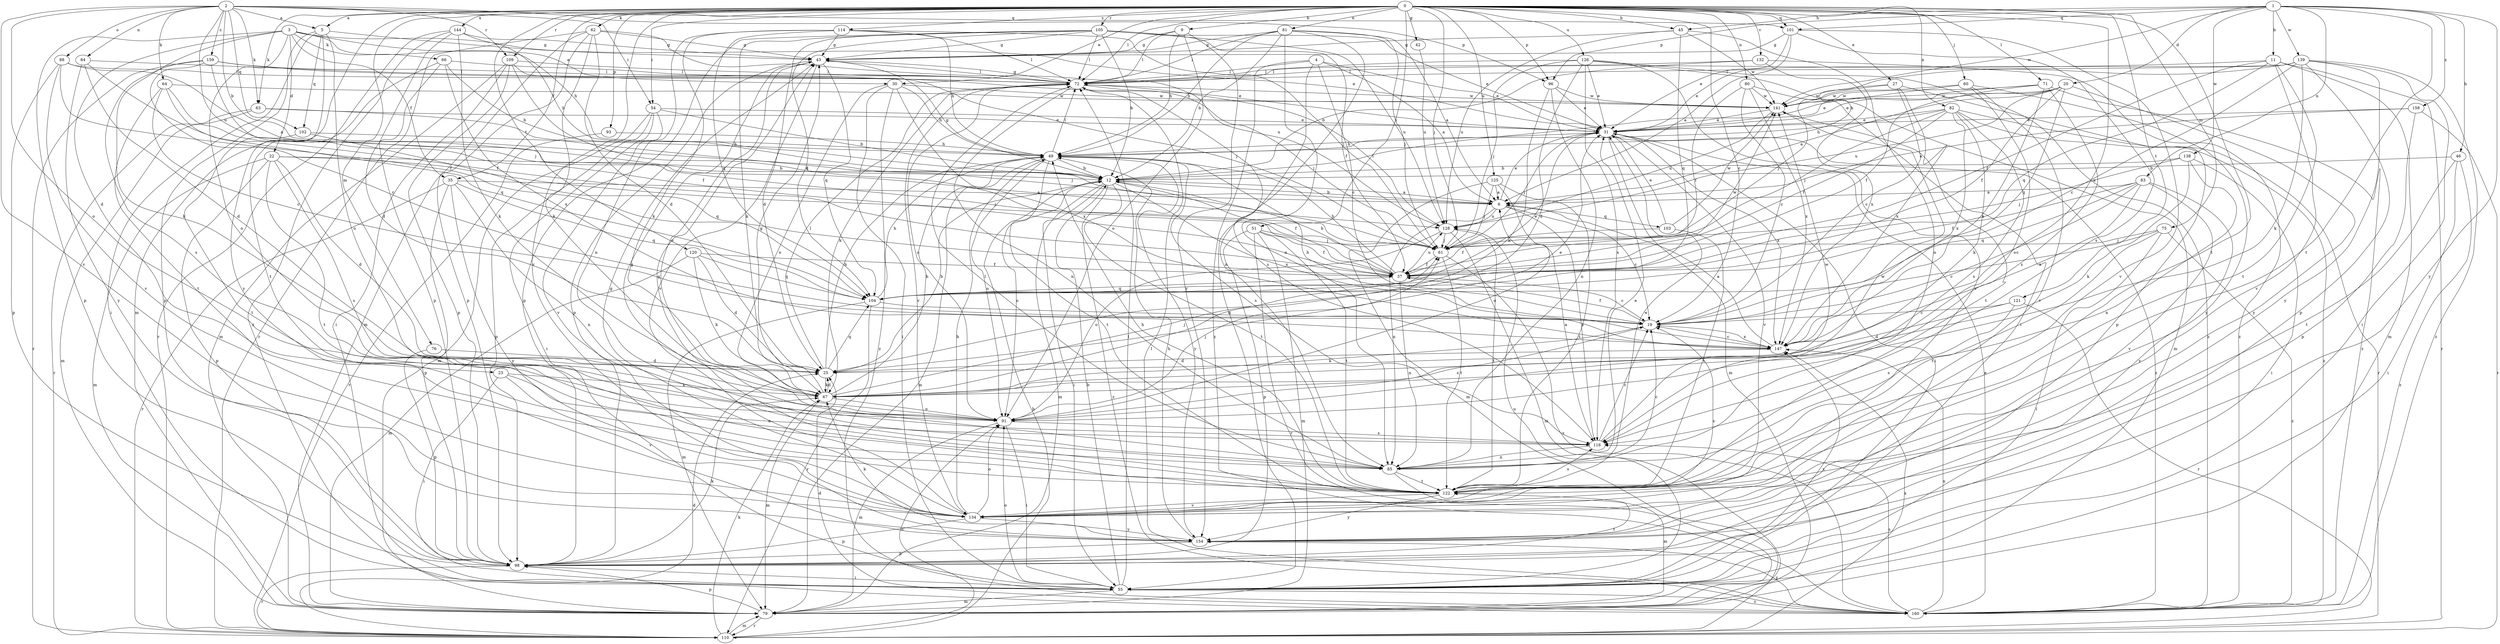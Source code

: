 strict digraph  {
0;
1;
2;
3;
4;
5;
6;
9;
11;
12;
19;
20;
22;
23;
25;
27;
30;
31;
35;
37;
42;
43;
45;
46;
49;
51;
54;
55;
60;
61;
62;
63;
64;
66;
67;
71;
72;
75;
76;
79;
80;
81;
82;
83;
84;
85;
88;
91;
93;
96;
98;
101;
102;
103;
104;
105;
109;
110;
114;
116;
120;
121;
122;
125;
126;
128;
132;
134;
138;
139;
141;
144;
147;
154;
158;
159;
160;
0 -> 5  [label=a];
0 -> 9  [label=b];
0 -> 19  [label=c];
0 -> 27  [label=e];
0 -> 30  [label=e];
0 -> 35  [label=f];
0 -> 42  [label=g];
0 -> 45  [label=h];
0 -> 51  [label=i];
0 -> 54  [label=i];
0 -> 60  [label=j];
0 -> 61  [label=j];
0 -> 62  [label=k];
0 -> 63  [label=k];
0 -> 71  [label=l];
0 -> 72  [label=l];
0 -> 75  [label=m];
0 -> 76  [label=m];
0 -> 79  [label=m];
0 -> 80  [label=n];
0 -> 81  [label=n];
0 -> 82  [label=n];
0 -> 93  [label=p];
0 -> 96  [label=p];
0 -> 101  [label=q];
0 -> 105  [label=r];
0 -> 109  [label=r];
0 -> 114  [label=s];
0 -> 120  [label=t];
0 -> 121  [label=t];
0 -> 122  [label=t];
0 -> 125  [label=u];
0 -> 126  [label=u];
0 -> 132  [label=v];
0 -> 134  [label=v];
0 -> 144  [label=x];
0 -> 147  [label=x];
1 -> 11  [label=b];
1 -> 20  [label=d];
1 -> 45  [label=h];
1 -> 46  [label=h];
1 -> 83  [label=n];
1 -> 96  [label=p];
1 -> 101  [label=q];
1 -> 122  [label=t];
1 -> 138  [label=w];
1 -> 139  [label=w];
1 -> 141  [label=w];
1 -> 154  [label=y];
1 -> 158  [label=z];
2 -> 5  [label=a];
2 -> 12  [label=b];
2 -> 54  [label=i];
2 -> 63  [label=k];
2 -> 64  [label=k];
2 -> 84  [label=n];
2 -> 88  [label=o];
2 -> 91  [label=o];
2 -> 96  [label=p];
2 -> 101  [label=q];
2 -> 102  [label=q];
2 -> 109  [label=r];
2 -> 128  [label=u];
2 -> 134  [label=v];
2 -> 159  [label=z];
3 -> 22  [label=d];
3 -> 23  [label=d];
3 -> 30  [label=e];
3 -> 31  [label=e];
3 -> 35  [label=f];
3 -> 49  [label=h];
3 -> 66  [label=k];
3 -> 67  [label=k];
3 -> 91  [label=o];
3 -> 98  [label=p];
4 -> 6  [label=a];
4 -> 19  [label=c];
4 -> 31  [label=e];
4 -> 72  [label=l];
4 -> 85  [label=n];
4 -> 160  [label=z];
5 -> 43  [label=g];
5 -> 55  [label=i];
5 -> 91  [label=o];
5 -> 98  [label=p];
5 -> 102  [label=q];
5 -> 154  [label=y];
6 -> 12  [label=b];
6 -> 19  [label=c];
6 -> 31  [label=e];
6 -> 85  [label=n];
6 -> 103  [label=q];
6 -> 116  [label=s];
6 -> 128  [label=u];
9 -> 43  [label=g];
9 -> 49  [label=h];
9 -> 72  [label=l];
9 -> 91  [label=o];
9 -> 154  [label=y];
11 -> 37  [label=f];
11 -> 72  [label=l];
11 -> 79  [label=m];
11 -> 104  [label=q];
11 -> 110  [label=r];
11 -> 122  [label=t];
11 -> 134  [label=v];
12 -> 6  [label=a];
12 -> 37  [label=f];
12 -> 43  [label=g];
12 -> 55  [label=i];
12 -> 79  [label=m];
12 -> 91  [label=o];
12 -> 122  [label=t];
12 -> 147  [label=x];
12 -> 160  [label=z];
19 -> 37  [label=f];
19 -> 67  [label=k];
19 -> 147  [label=x];
20 -> 6  [label=a];
20 -> 31  [label=e];
20 -> 37  [label=f];
20 -> 104  [label=q];
20 -> 128  [label=u];
20 -> 141  [label=w];
20 -> 154  [label=y];
22 -> 12  [label=b];
22 -> 25  [label=d];
22 -> 61  [label=j];
22 -> 79  [label=m];
22 -> 98  [label=p];
22 -> 116  [label=s];
22 -> 122  [label=t];
23 -> 55  [label=i];
23 -> 67  [label=k];
23 -> 85  [label=n];
23 -> 134  [label=v];
25 -> 12  [label=b];
25 -> 31  [label=e];
25 -> 49  [label=h];
25 -> 67  [label=k];
25 -> 72  [label=l];
25 -> 104  [label=q];
27 -> 19  [label=c];
27 -> 61  [label=j];
27 -> 98  [label=p];
27 -> 141  [label=w];
27 -> 147  [label=x];
30 -> 49  [label=h];
30 -> 55  [label=i];
30 -> 91  [label=o];
30 -> 141  [label=w];
30 -> 147  [label=x];
30 -> 160  [label=z];
31 -> 49  [label=h];
31 -> 55  [label=i];
31 -> 61  [label=j];
31 -> 79  [label=m];
31 -> 134  [label=v];
31 -> 147  [label=x];
31 -> 160  [label=z];
35 -> 6  [label=a];
35 -> 85  [label=n];
35 -> 98  [label=p];
35 -> 104  [label=q];
35 -> 110  [label=r];
35 -> 154  [label=y];
37 -> 12  [label=b];
37 -> 19  [label=c];
37 -> 49  [label=h];
37 -> 85  [label=n];
37 -> 104  [label=q];
37 -> 128  [label=u];
37 -> 141  [label=w];
42 -> 128  [label=u];
43 -> 72  [label=l];
43 -> 91  [label=o];
43 -> 98  [label=p];
43 -> 104  [label=q];
43 -> 134  [label=v];
45 -> 43  [label=g];
45 -> 85  [label=n];
45 -> 104  [label=q];
45 -> 128  [label=u];
45 -> 141  [label=w];
46 -> 12  [label=b];
46 -> 55  [label=i];
46 -> 122  [label=t];
46 -> 160  [label=z];
49 -> 12  [label=b];
49 -> 72  [label=l];
49 -> 79  [label=m];
49 -> 91  [label=o];
49 -> 116  [label=s];
49 -> 122  [label=t];
49 -> 154  [label=y];
51 -> 37  [label=f];
51 -> 61  [label=j];
51 -> 79  [label=m];
51 -> 98  [label=p];
51 -> 110  [label=r];
51 -> 122  [label=t];
54 -> 12  [label=b];
54 -> 31  [label=e];
54 -> 55  [label=i];
54 -> 79  [label=m];
54 -> 98  [label=p];
54 -> 134  [label=v];
55 -> 12  [label=b];
55 -> 72  [label=l];
55 -> 79  [label=m];
55 -> 91  [label=o];
55 -> 128  [label=u];
55 -> 147  [label=x];
55 -> 160  [label=z];
60 -> 31  [label=e];
60 -> 91  [label=o];
60 -> 134  [label=v];
60 -> 141  [label=w];
60 -> 154  [label=y];
61 -> 37  [label=f];
61 -> 122  [label=t];
61 -> 160  [label=z];
62 -> 25  [label=d];
62 -> 43  [label=g];
62 -> 67  [label=k];
62 -> 79  [label=m];
62 -> 98  [label=p];
62 -> 110  [label=r];
62 -> 128  [label=u];
63 -> 31  [label=e];
63 -> 61  [label=j];
63 -> 79  [label=m];
63 -> 110  [label=r];
64 -> 19  [label=c];
64 -> 37  [label=f];
64 -> 104  [label=q];
64 -> 122  [label=t];
64 -> 141  [label=w];
66 -> 12  [label=b];
66 -> 25  [label=d];
66 -> 72  [label=l];
66 -> 122  [label=t];
66 -> 147  [label=x];
67 -> 25  [label=d];
67 -> 43  [label=g];
67 -> 49  [label=h];
67 -> 61  [label=j];
67 -> 79  [label=m];
67 -> 91  [label=o];
71 -> 12  [label=b];
71 -> 37  [label=f];
71 -> 116  [label=s];
71 -> 141  [label=w];
71 -> 147  [label=x];
71 -> 160  [label=z];
72 -> 43  [label=g];
72 -> 61  [label=j];
72 -> 67  [label=k];
72 -> 85  [label=n];
72 -> 91  [label=o];
72 -> 116  [label=s];
72 -> 134  [label=v];
72 -> 141  [label=w];
75 -> 19  [label=c];
75 -> 55  [label=i];
75 -> 61  [label=j];
75 -> 122  [label=t];
75 -> 160  [label=z];
76 -> 25  [label=d];
76 -> 98  [label=p];
79 -> 98  [label=p];
79 -> 110  [label=r];
80 -> 19  [label=c];
80 -> 37  [label=f];
80 -> 79  [label=m];
80 -> 141  [label=w];
80 -> 147  [label=x];
81 -> 6  [label=a];
81 -> 12  [label=b];
81 -> 43  [label=g];
81 -> 49  [label=h];
81 -> 55  [label=i];
81 -> 61  [label=j];
81 -> 72  [label=l];
81 -> 85  [label=n];
82 -> 31  [label=e];
82 -> 37  [label=f];
82 -> 49  [label=h];
82 -> 61  [label=j];
82 -> 67  [label=k];
82 -> 110  [label=r];
82 -> 116  [label=s];
82 -> 147  [label=x];
82 -> 160  [label=z];
83 -> 6  [label=a];
83 -> 19  [label=c];
83 -> 37  [label=f];
83 -> 104  [label=q];
83 -> 134  [label=v];
83 -> 147  [label=x];
83 -> 154  [label=y];
84 -> 25  [label=d];
84 -> 37  [label=f];
84 -> 72  [label=l];
84 -> 154  [label=y];
85 -> 19  [label=c];
85 -> 31  [label=e];
85 -> 43  [label=g];
85 -> 72  [label=l];
85 -> 79  [label=m];
85 -> 122  [label=t];
88 -> 6  [label=a];
88 -> 37  [label=f];
88 -> 72  [label=l];
88 -> 98  [label=p];
88 -> 134  [label=v];
91 -> 19  [label=c];
91 -> 55  [label=i];
91 -> 61  [label=j];
91 -> 79  [label=m];
91 -> 116  [label=s];
91 -> 141  [label=w];
93 -> 49  [label=h];
93 -> 110  [label=r];
96 -> 31  [label=e];
96 -> 67  [label=k];
96 -> 85  [label=n];
96 -> 141  [label=w];
98 -> 55  [label=i];
98 -> 67  [label=k];
98 -> 110  [label=r];
98 -> 122  [label=t];
101 -> 6  [label=a];
101 -> 31  [label=e];
101 -> 43  [label=g];
101 -> 116  [label=s];
101 -> 134  [label=v];
102 -> 49  [label=h];
102 -> 104  [label=q];
102 -> 122  [label=t];
103 -> 31  [label=e];
103 -> 37  [label=f];
103 -> 122  [label=t];
103 -> 141  [label=w];
104 -> 19  [label=c];
104 -> 31  [label=e];
104 -> 49  [label=h];
104 -> 79  [label=m];
104 -> 110  [label=r];
105 -> 12  [label=b];
105 -> 25  [label=d];
105 -> 31  [label=e];
105 -> 37  [label=f];
105 -> 43  [label=g];
105 -> 67  [label=k];
105 -> 72  [label=l];
105 -> 98  [label=p];
105 -> 104  [label=q];
105 -> 128  [label=u];
109 -> 37  [label=f];
109 -> 55  [label=i];
109 -> 61  [label=j];
109 -> 72  [label=l];
109 -> 79  [label=m];
109 -> 98  [label=p];
110 -> 12  [label=b];
110 -> 25  [label=d];
110 -> 67  [label=k];
110 -> 79  [label=m];
110 -> 91  [label=o];
110 -> 147  [label=x];
114 -> 43  [label=g];
114 -> 49  [label=h];
114 -> 61  [label=j];
114 -> 67  [label=k];
114 -> 72  [label=l];
114 -> 85  [label=n];
114 -> 104  [label=q];
116 -> 6  [label=a];
116 -> 19  [label=c];
116 -> 85  [label=n];
116 -> 141  [label=w];
120 -> 25  [label=d];
120 -> 37  [label=f];
120 -> 67  [label=k];
120 -> 79  [label=m];
120 -> 104  [label=q];
121 -> 19  [label=c];
121 -> 25  [label=d];
121 -> 110  [label=r];
121 -> 116  [label=s];
122 -> 31  [label=e];
122 -> 43  [label=g];
122 -> 49  [label=h];
122 -> 116  [label=s];
122 -> 134  [label=v];
122 -> 154  [label=y];
125 -> 6  [label=a];
125 -> 61  [label=j];
125 -> 79  [label=m];
125 -> 91  [label=o];
125 -> 122  [label=t];
126 -> 25  [label=d];
126 -> 31  [label=e];
126 -> 55  [label=i];
126 -> 61  [label=j];
126 -> 72  [label=l];
126 -> 116  [label=s];
126 -> 134  [label=v];
126 -> 160  [label=z];
128 -> 61  [label=j];
128 -> 72  [label=l];
128 -> 79  [label=m];
128 -> 91  [label=o];
128 -> 122  [label=t];
132 -> 12  [label=b];
132 -> 72  [label=l];
132 -> 147  [label=x];
132 -> 160  [label=z];
134 -> 19  [label=c];
134 -> 43  [label=g];
134 -> 49  [label=h];
134 -> 91  [label=o];
134 -> 98  [label=p];
134 -> 154  [label=y];
138 -> 12  [label=b];
138 -> 55  [label=i];
138 -> 61  [label=j];
138 -> 67  [label=k];
138 -> 85  [label=n];
139 -> 19  [label=c];
139 -> 31  [label=e];
139 -> 49  [label=h];
139 -> 55  [label=i];
139 -> 67  [label=k];
139 -> 72  [label=l];
139 -> 98  [label=p];
139 -> 154  [label=y];
139 -> 160  [label=z];
141 -> 31  [label=e];
141 -> 122  [label=t];
141 -> 128  [label=u];
144 -> 12  [label=b];
144 -> 43  [label=g];
144 -> 67  [label=k];
144 -> 98  [label=p];
144 -> 110  [label=r];
144 -> 160  [label=z];
147 -> 6  [label=a];
147 -> 19  [label=c];
147 -> 25  [label=d];
147 -> 49  [label=h];
154 -> 49  [label=h];
154 -> 67  [label=k];
154 -> 98  [label=p];
158 -> 6  [label=a];
158 -> 31  [label=e];
158 -> 98  [label=p];
158 -> 110  [label=r];
159 -> 19  [label=c];
159 -> 31  [label=e];
159 -> 61  [label=j];
159 -> 72  [label=l];
159 -> 110  [label=r];
159 -> 116  [label=s];
160 -> 25  [label=d];
160 -> 31  [label=e];
160 -> 72  [label=l];
160 -> 116  [label=s];
160 -> 147  [label=x];
160 -> 154  [label=y];
}
